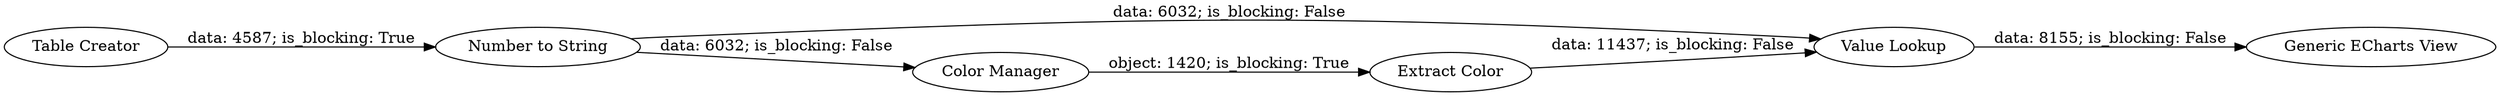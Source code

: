 digraph {
	"6893072066522579851_1" [label="Table Creator"]
	"6893072066522579851_7" [label="Extract Color"]
	"6893072066522579851_12" [label="Value Lookup"]
	"6893072066522579851_10" [label="Generic ECharts View"]
	"6893072066522579851_2" [label="Color Manager"]
	"6893072066522579851_4" [label="Number to String"]
	"6893072066522579851_12" -> "6893072066522579851_10" [label="data: 8155; is_blocking: False"]
	"6893072066522579851_4" -> "6893072066522579851_2" [label="data: 6032; is_blocking: False"]
	"6893072066522579851_4" -> "6893072066522579851_12" [label="data: 6032; is_blocking: False"]
	"6893072066522579851_7" -> "6893072066522579851_12" [label="data: 11437; is_blocking: False"]
	"6893072066522579851_2" -> "6893072066522579851_7" [label="object: 1420; is_blocking: True"]
	"6893072066522579851_1" -> "6893072066522579851_4" [label="data: 4587; is_blocking: True"]
	rankdir=LR
}
